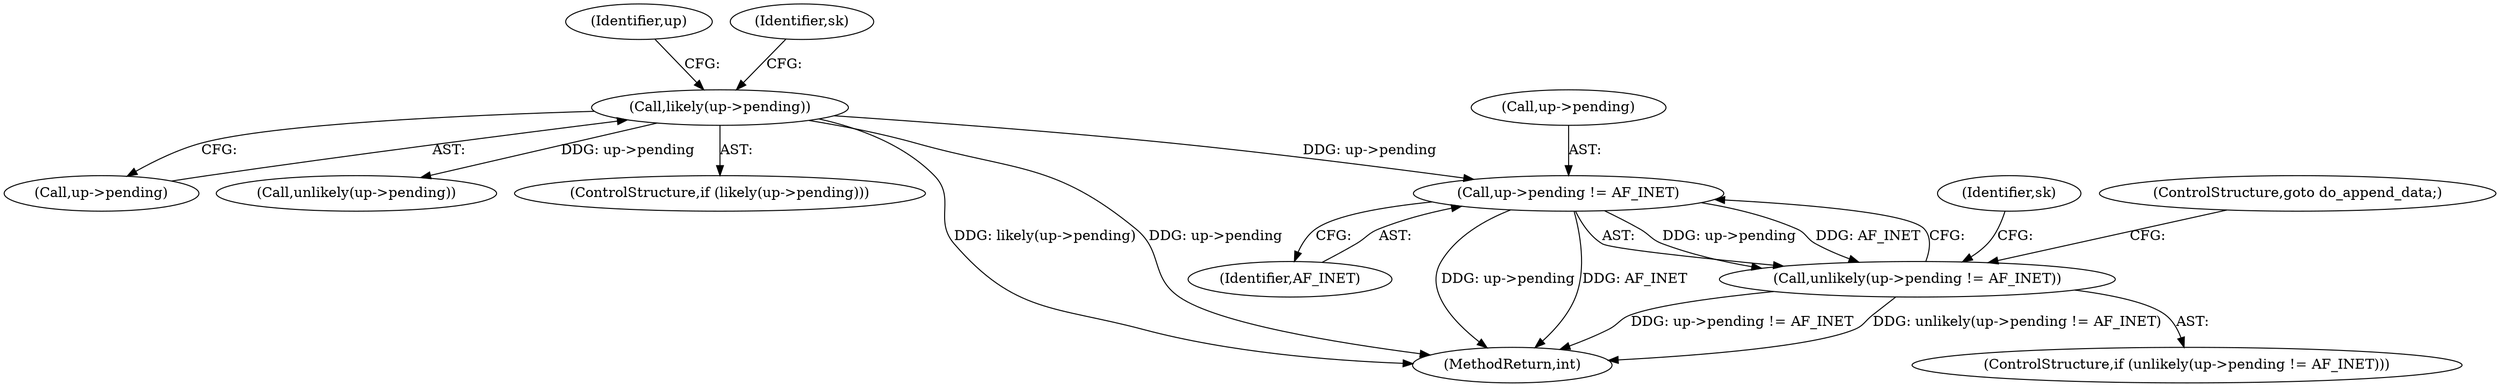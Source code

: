 digraph "0_linux_f6d8bd051c391c1c0458a30b2a7abcd939329259_32@pointer" {
"1000216" [label="(Call,up->pending != AF_INET)"];
"1000209" [label="(Call,likely(up->pending))"];
"1000215" [label="(Call,unlikely(up->pending != AF_INET))"];
"1000210" [label="(Call,up->pending)"];
"1000218" [label="(Identifier,up)"];
"1000651" [label="(Call,unlikely(up->pending))"];
"1000215" [label="(Call,unlikely(up->pending != AF_INET))"];
"1000229" [label="(Identifier,sk)"];
"1000208" [label="(ControlStructure,if (likely(up->pending)))"];
"1000223" [label="(Identifier,sk)"];
"1000216" [label="(Call,up->pending != AF_INET)"];
"1000227" [label="(ControlStructure,goto do_append_data;)"];
"1000217" [label="(Call,up->pending)"];
"1000220" [label="(Identifier,AF_INET)"];
"1000209" [label="(Call,likely(up->pending))"];
"1000816" [label="(MethodReturn,int)"];
"1000214" [label="(ControlStructure,if (unlikely(up->pending != AF_INET)))"];
"1000216" -> "1000215"  [label="AST: "];
"1000216" -> "1000220"  [label="CFG: "];
"1000217" -> "1000216"  [label="AST: "];
"1000220" -> "1000216"  [label="AST: "];
"1000215" -> "1000216"  [label="CFG: "];
"1000216" -> "1000816"  [label="DDG: up->pending"];
"1000216" -> "1000816"  [label="DDG: AF_INET"];
"1000216" -> "1000215"  [label="DDG: up->pending"];
"1000216" -> "1000215"  [label="DDG: AF_INET"];
"1000209" -> "1000216"  [label="DDG: up->pending"];
"1000209" -> "1000208"  [label="AST: "];
"1000209" -> "1000210"  [label="CFG: "];
"1000210" -> "1000209"  [label="AST: "];
"1000218" -> "1000209"  [label="CFG: "];
"1000229" -> "1000209"  [label="CFG: "];
"1000209" -> "1000816"  [label="DDG: likely(up->pending)"];
"1000209" -> "1000816"  [label="DDG: up->pending"];
"1000209" -> "1000651"  [label="DDG: up->pending"];
"1000215" -> "1000214"  [label="AST: "];
"1000223" -> "1000215"  [label="CFG: "];
"1000227" -> "1000215"  [label="CFG: "];
"1000215" -> "1000816"  [label="DDG: up->pending != AF_INET"];
"1000215" -> "1000816"  [label="DDG: unlikely(up->pending != AF_INET)"];
}

